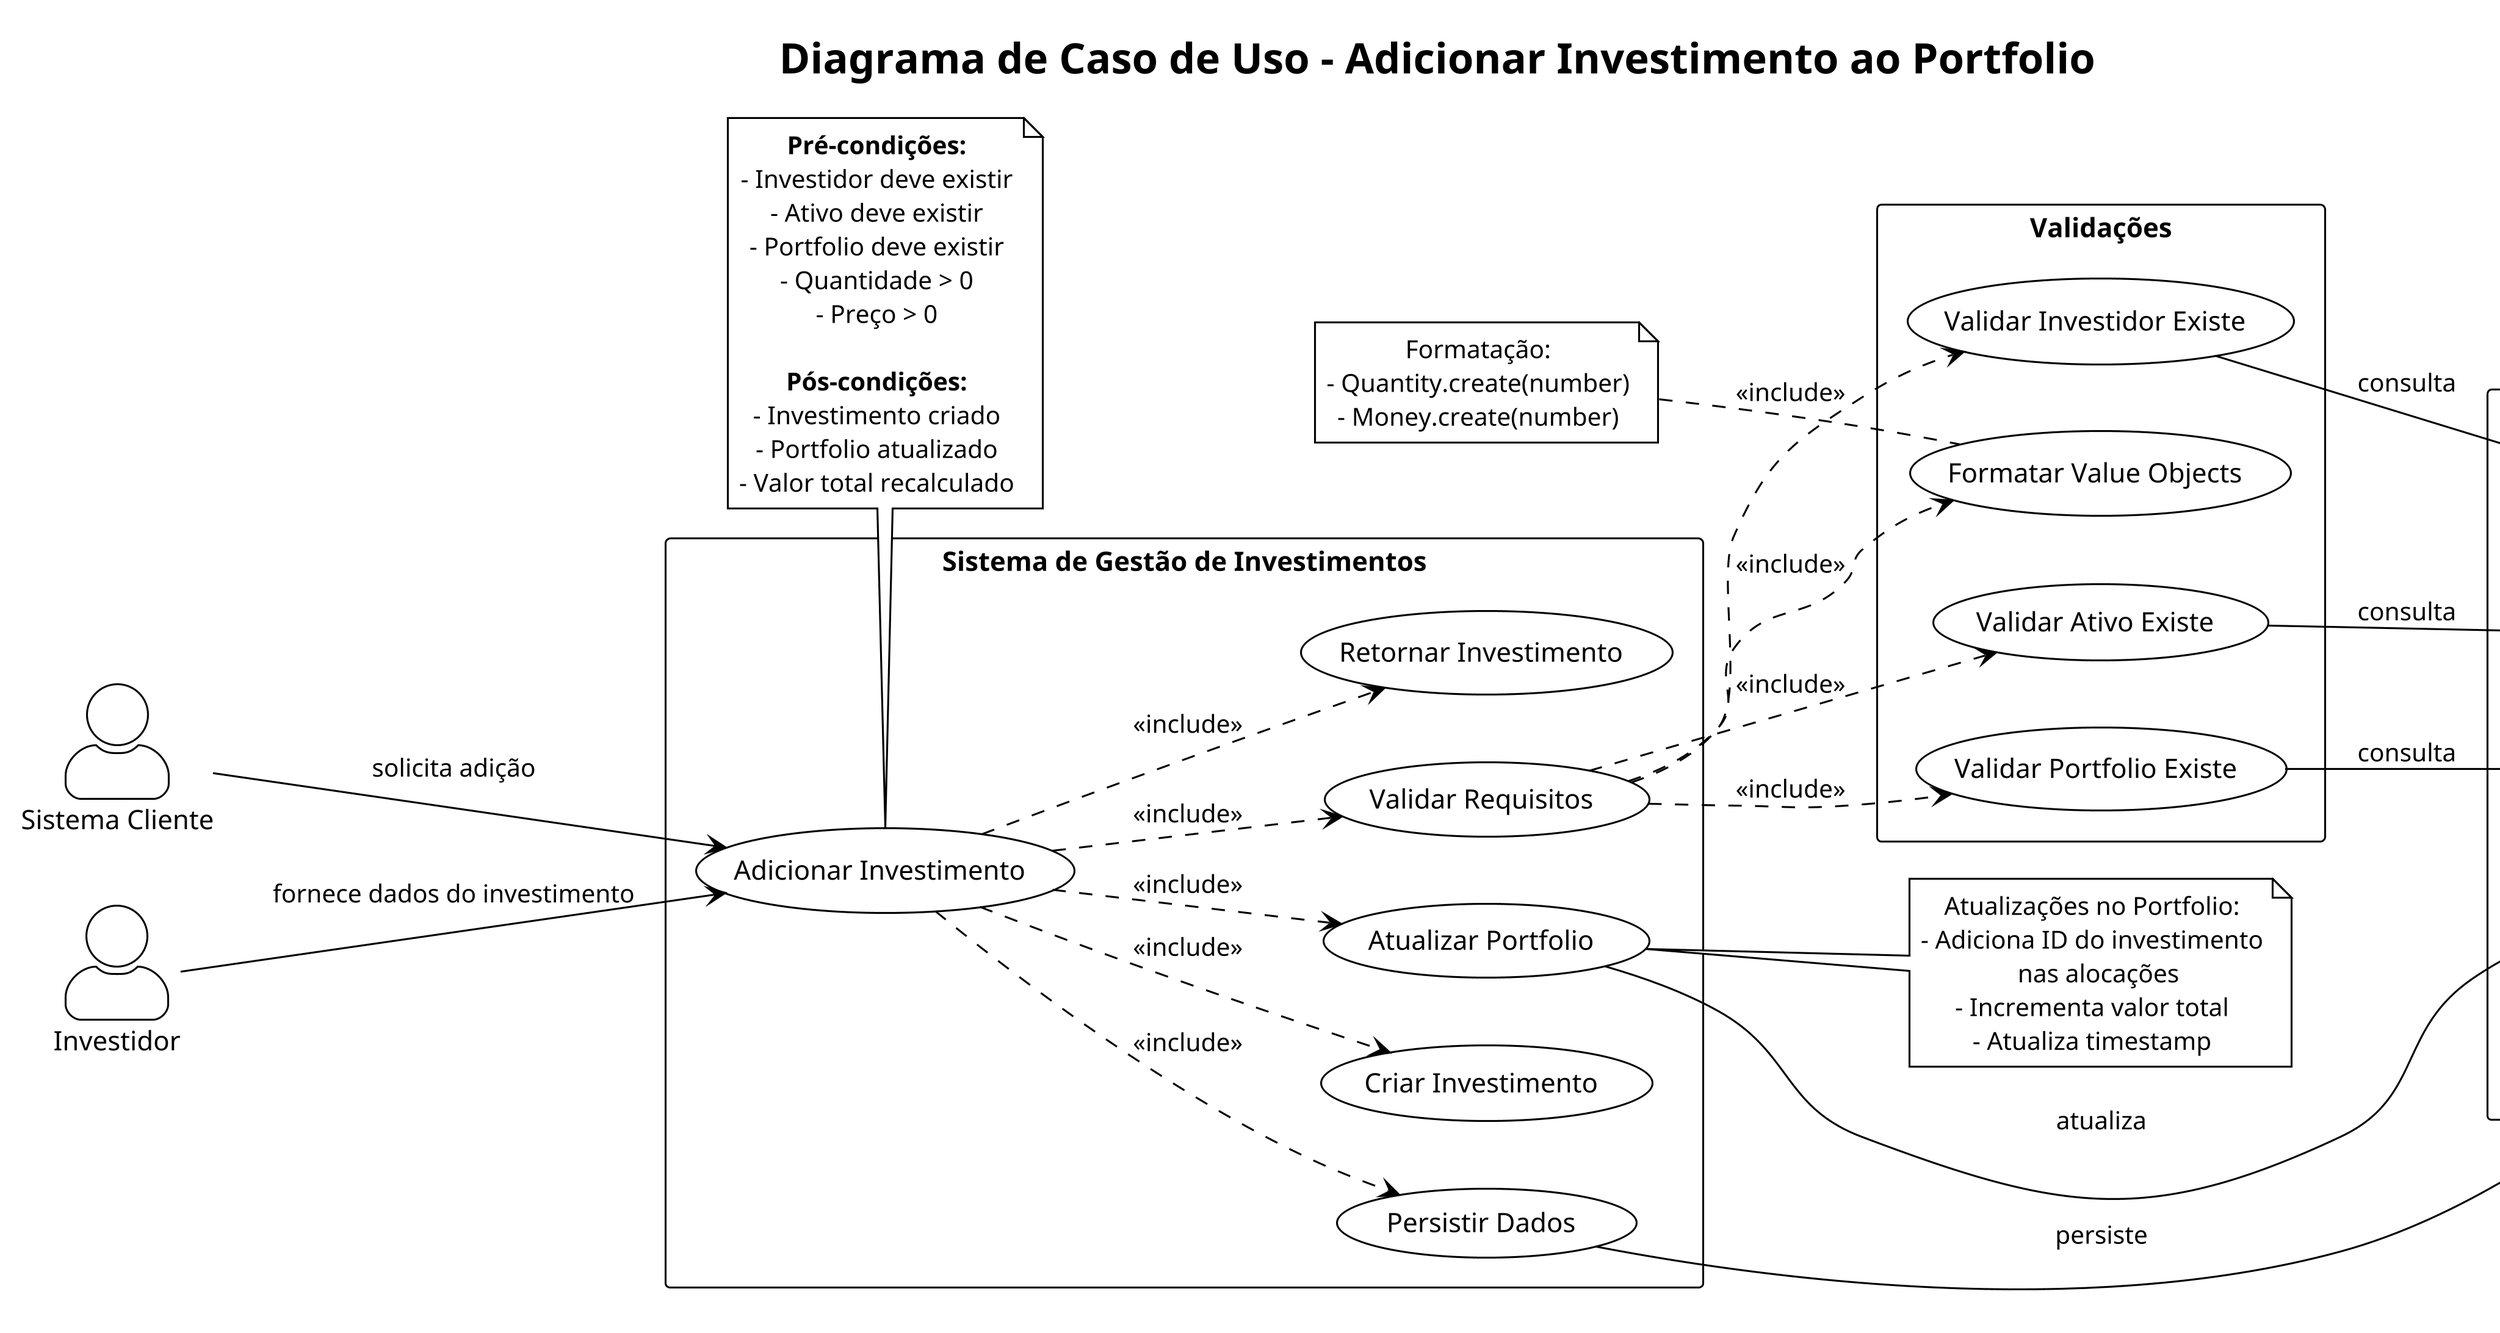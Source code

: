 @startuml Caso de Uso - Adicionar Investimento ao Portfolio
!theme plain
skinparam dpi 300
skinparam actorStyle awesome
skinparam packageStyle rectangle
skinparam backgroundColor white
skinparam defaultTextAlignment center
left to right direction

title Diagrama de Caso de Uso - Adicionar Investimento ao Portfolio

actor "Sistema Cliente" as Client
actor "Investidor" as Investor

package "Sistema de Gestão de Investimentos" {
    usecase "Adicionar Investimento" as UC1
    usecase "Validar Requisitos" as UC2
    usecase "Criar Investimento" as UC3
    usecase "Atualizar Portfolio" as UC4
    usecase "Persistir Dados" as UC5
    usecase "Retornar Investimento" as UC6
}

package "Validações" {
    usecase "Validar Investidor Existe" as V1
    usecase "Validar Ativo Existe" as V2
    usecase "Validar Portfolio Existe" as V3
    usecase "Formatar Value Objects" as V4
}

package "Repositório" {
    usecase "Buscar Investidor" as R1
    usecase "Buscar Ativo" as R2
    usecase "Buscar Portfolio" as R3
    usecase "Criar Investimento" as R4
    usecase "Atualizar Portfolio" as R5
}

Client --> UC1 : solicita adição
Investor --> UC1 : fornece dados do investimento

UC1 ..> UC2 : <<include>>
UC1 ..> UC3 : <<include>>
UC1 ..> UC4 : <<include>>
UC1 ..> UC5 : <<include>>
UC1 ..> UC6 : <<include>>

UC2 ..> V1 : <<include>>
UC2 ..> V2 : <<include>>
UC2 ..> V3 : <<include>>
UC2 ..> V4 : <<include>>

V1 --> R1 : consulta
V2 --> R2 : consulta
V3 --> R3 : consulta
UC5 --> R4 : persiste
UC4 --> R5 : atualiza

note right of UC4
  Atualizações no Portfolio:
  - Adiciona ID do investimento
    nas alocações
  - Incrementa valor total
  - Atualiza timestamp
end note

note bottom of UC1
  **Pré-condições:**
  - Investidor deve existir
  - Ativo deve existir
  - Portfolio deve existir
  - Quantidade > 0
  - Preço > 0
  
  **Pós-condições:**
  - Investimento criado
  - Portfolio atualizado
  - Valor total recalculado
end note

note left of V4
  Formatação:
  - Quantity.create(number)
  - Money.create(number)
end note

@enduml